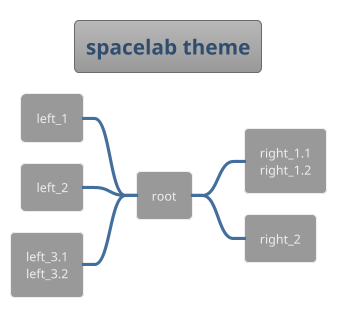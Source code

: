 ' Do not edit
' Theme Gallery
' autogenerated by script
'
@startmindmap
!theme spacelab
title spacelab theme
+ root
**:right_1.1
right_1.2;
++ right_2

left side

-- left_1
-- left_2
**:left_3.1
left_3.2;
@endmindmap
